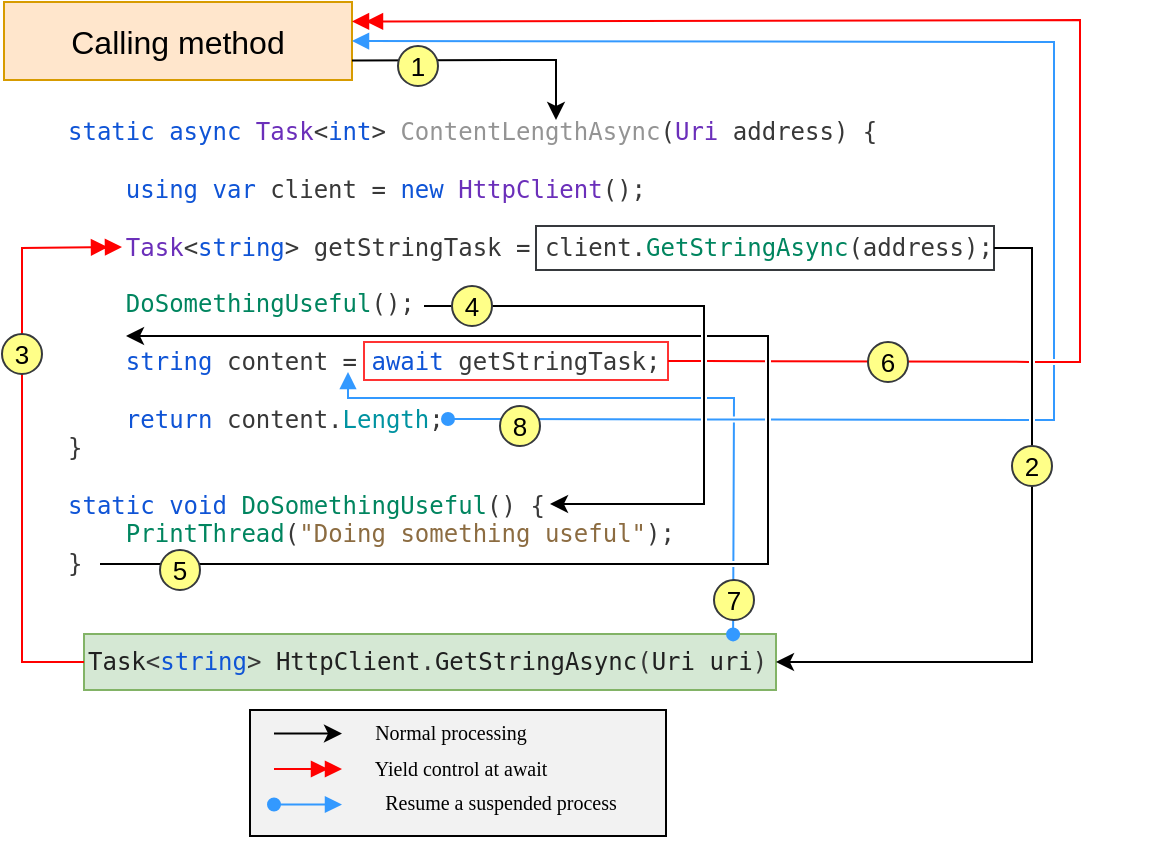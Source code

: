 <mxfile version="15.6.6" type="device"><diagram id="XdOjOBMQ5VbGjTz0ymuX" name="Page-1"><mxGraphModel dx="2062" dy="1132" grid="0" gridSize="10" guides="0" tooltips="1" connect="1" arrows="1" fold="1" page="1" pageScale="1" pageWidth="827" pageHeight="1169" math="0" shadow="0"><root><mxCell id="0"/><mxCell id="1" parent="0"/><mxCell id="fqASEIDKa3CRauMOWHVv-2" value="&lt;pre style=&quot;background-color: rgb(255 , 255 , 255) ; color: rgb(32 , 32 , 32) ; font-family: &amp;#34;jetbrains mono&amp;#34; , monospace ; font-size: 12px&quot;&gt;&lt;span style=&quot;color: rgb(15 , 84 , 214) ; font-size: 12px&quot;&gt;static async &lt;/span&gt;&lt;span style=&quot;color: rgb(107 , 47 , 186) ; font-size: 12px&quot;&gt;Task&lt;/span&gt;&lt;span style=&quot;color: rgb(56 , 56 , 56) ; font-size: 12px&quot;&gt;&amp;lt;&lt;/span&gt;&lt;span style=&quot;color: rgb(15 , 84 , 214) ; font-size: 12px&quot;&gt;int&lt;/span&gt;&lt;span style=&quot;color: rgb(56 , 56 , 56) ; font-size: 12px&quot;&gt;&amp;gt; &lt;/span&gt;&lt;span style=&quot;color: rgb(148 , 148 , 148) ; font-size: 12px&quot;&gt;ContentLengthAsync&lt;/span&gt;&lt;span style=&quot;color: rgb(56 , 56 , 56) ; font-size: 12px&quot;&gt;(&lt;/span&gt;&lt;span style=&quot;color: rgb(107 , 47 , 186) ; font-size: 12px&quot;&gt;Uri &lt;/span&gt;&lt;span style=&quot;color: rgb(56 , 56 , 56) ; font-size: 12px&quot;&gt;address) {&lt;br style=&quot;font-size: 12px&quot;&gt;&lt;/span&gt;&lt;span style=&quot;color: rgb(56 , 56 , 56) ; font-size: 12px&quot;&gt;    &lt;br style=&quot;font-size: 12px&quot;&gt;&lt;/span&gt;&lt;span style=&quot;color: rgb(56 , 56 , 56) ; font-size: 12px&quot;&gt;    &lt;/span&gt;&lt;span style=&quot;color: rgb(15 , 84 , 214) ; font-size: 12px&quot;&gt;using var &lt;/span&gt;&lt;span style=&quot;color: rgb(56 , 56 , 56) ; font-size: 12px&quot;&gt;client = &lt;/span&gt;&lt;span style=&quot;color: rgb(15 , 84 , 214) ; font-size: 12px&quot;&gt;new &lt;/span&gt;&lt;span style=&quot;color: rgb(107 , 47 , 186) ; font-size: 12px&quot;&gt;HttpClient&lt;/span&gt;&lt;span style=&quot;color: rgb(56 , 56 , 56) ; font-size: 12px&quot;&gt;();&lt;br style=&quot;font-size: 12px&quot;&gt;&lt;/span&gt;&lt;span style=&quot;color: rgb(56 , 56 , 56) ; font-size: 12px&quot;&gt;&lt;br style=&quot;font-size: 12px&quot;&gt;&lt;/span&gt;&lt;span style=&quot;color: rgb(56 , 56 , 56) ; font-size: 12px&quot;&gt;    &lt;/span&gt;&lt;span style=&quot;color: rgb(107 , 47 , 186) ; font-size: 12px&quot;&gt;Task&lt;/span&gt;&lt;span style=&quot;color: rgb(56 , 56 , 56) ; font-size: 12px&quot;&gt;&amp;lt;&lt;/span&gt;&lt;span style=&quot;color: rgb(15 , 84 , 214) ; font-size: 12px&quot;&gt;string&lt;/span&gt;&lt;span style=&quot;color: rgb(56 , 56 , 56) ; font-size: 12px&quot;&gt;&amp;gt; getStringTask = client.&lt;/span&gt;&lt;span style=&quot;color: rgb(0 , 133 , 95) ; font-size: 12px&quot;&gt;GetStringAsync&lt;/span&gt;&lt;span style=&quot;color: rgb(56 , 56 , 56) ; font-size: 12px&quot;&gt;(address);&lt;br style=&quot;font-size: 12px&quot;&gt;&lt;/span&gt;&lt;span style=&quot;color: rgb(56 , 56 , 56) ; font-size: 12px&quot;&gt;&lt;br style=&quot;font-size: 12px&quot;&gt;&lt;/span&gt;&lt;span style=&quot;color: rgb(56 , 56 , 56) ; font-size: 12px&quot;&gt;    &lt;/span&gt;&lt;span style=&quot;color: rgb(0 , 133 , 95) ; font-size: 12px&quot;&gt;DoSomethingUseful&lt;/span&gt;&lt;span style=&quot;color: rgb(56 , 56 , 56) ; font-size: 12px&quot;&gt;();&lt;br style=&quot;font-size: 12px&quot;&gt;&lt;/span&gt;&lt;span style=&quot;color: rgb(56 , 56 , 56) ; font-size: 12px&quot;&gt;&lt;br style=&quot;font-size: 12px&quot;&gt;&lt;/span&gt;&lt;span style=&quot;color: rgb(56 , 56 , 56) ; font-size: 12px&quot;&gt;    &lt;/span&gt;&lt;span style=&quot;color: rgb(15 , 84 , 214) ; font-size: 12px&quot;&gt;string &lt;/span&gt;&lt;span style=&quot;color: rgb(56 , 56 , 56) ; font-size: 12px&quot;&gt;content = &lt;/span&gt;&lt;span style=&quot;color: rgb(15 , 84 , 214) ; font-size: 12px&quot;&gt;await &lt;/span&gt;&lt;span style=&quot;color: rgb(56 , 56 , 56) ; font-size: 12px&quot;&gt;getStringTask;&lt;br style=&quot;font-size: 12px&quot;&gt;&lt;/span&gt;&lt;span style=&quot;color: rgb(56 , 56 , 56) ; font-size: 12px&quot;&gt;&lt;br style=&quot;font-size: 12px&quot;&gt;&lt;/span&gt;&lt;span style=&quot;color: rgb(56 , 56 , 56) ; font-size: 12px&quot;&gt;    &lt;/span&gt;&lt;span style=&quot;color: rgb(15 , 84 , 214) ; font-size: 12px&quot;&gt;return &lt;/span&gt;&lt;span style=&quot;color: rgb(56 , 56 , 56) ; font-size: 12px&quot;&gt;content.&lt;/span&gt;&lt;span style=&quot;color: rgb(0 , 147 , 161) ; font-size: 12px&quot;&gt;Length&lt;/span&gt;&lt;span style=&quot;color: rgb(56 , 56 , 56) ; font-size: 12px&quot;&gt;;&lt;br style=&quot;font-size: 12px&quot;&gt;&lt;/span&gt;&lt;span style=&quot;color: rgb(56 , 56 , 56) ; font-size: 12px&quot;&gt;}&lt;br style=&quot;font-size: 12px&quot;&gt;&lt;/span&gt;&lt;span style=&quot;color: rgb(56 , 56 , 56) ; font-size: 12px&quot;&gt;&lt;br style=&quot;font-size: 12px&quot;&gt;&lt;/span&gt;&lt;span style=&quot;color: rgb(15 , 84 , 214) ; font-size: 12px&quot;&gt;static void &lt;/span&gt;&lt;span style=&quot;color: rgb(0 , 133 , 95) ; font-size: 12px&quot;&gt;DoSomethingUseful&lt;/span&gt;&lt;span style=&quot;color: rgb(56 , 56 , 56) ; font-size: 12px&quot;&gt;() {&lt;/span&gt;&lt;span style=&quot;color: rgb(56 , 56 , 56) ; background-color: rgb(228 , 213 , 248) ; font-size: 12px&quot;&gt;&lt;/span&gt;&lt;span style=&quot;color: rgb(56 , 56 , 56) ; font-size: 12px&quot;&gt;&lt;br style=&quot;font-size: 12px&quot;&gt;&lt;/span&gt;&lt;span style=&quot;color: rgb(56 , 56 , 56) ; font-size: 12px&quot;&gt;    &lt;/span&gt;&lt;span style=&quot;color: rgb(0 , 133 , 95) ; font-size: 12px&quot;&gt;PrintThread&lt;/span&gt;&lt;span style=&quot;color: rgb(56 , 56 , 56) ; font-size: 12px&quot;&gt;(&lt;/span&gt;&lt;span style=&quot;color: rgb(140 , 108 , 65) ; font-size: 12px&quot;&gt;&quot;Doing something useful&quot;&lt;/span&gt;&lt;span style=&quot;color: rgb(56 , 56 , 56) ; font-size: 12px&quot;&gt;);&lt;br style=&quot;font-size: 12px&quot;&gt;&lt;span style=&quot;color: rgb(56 , 56 , 56) ; font-size: 12px&quot;&gt;}&lt;/span&gt;&lt;/span&gt;&lt;/pre&gt;" style="text;whiteSpace=wrap;html=1;fontSize=12;" parent="1" vertex="1"><mxGeometry x="39" y="90" width="550" height="350" as="geometry"/></mxCell><mxCell id="fqASEIDKa3CRauMOWHVv-3" value="Calling method" style="rounded=0;whiteSpace=wrap;html=1;fontSize=16;fillColor=#ffe6cc;strokeColor=#d79b00;" parent="1" vertex="1"><mxGeometry x="9" y="51" width="174" height="39" as="geometry"/></mxCell><mxCell id="fqASEIDKa3CRauMOWHVv-4" value="" style="endArrow=classic;html=1;rounded=0;fontSize=16;exitX=1;exitY=0.75;exitDx=0;exitDy=0;entryX=0.25;entryY=0;entryDx=0;entryDy=0;fillColor=none;" parent="1" source="fqASEIDKa3CRauMOWHVv-3" target="fqASEIDKa3CRauMOWHVv-5" edge="1"><mxGeometry width="50" height="50" relative="1" as="geometry"><mxPoint x="430" y="320" as="sourcePoint"/><mxPoint x="410" y="20" as="targetPoint"/><Array as="points"><mxPoint x="285" y="80"/></Array></mxGeometry></mxCell><mxCell id="fqASEIDKa3CRauMOWHVv-5" value="" style="rounded=0;whiteSpace=wrap;html=1;fontSize=16;fillColor=none;strokeColor=none;" parent="1" vertex="1"><mxGeometry x="255" y="110" width="120" height="60" as="geometry"/></mxCell><mxCell id="fqASEIDKa3CRauMOWHVv-9" value="" style="rounded=0;whiteSpace=wrap;html=1;fontSize=12;verticalAlign=middle;fillColor=none;strokeColor=#36393d;fillOpacity=30;" parent="1" vertex="1"><mxGeometry x="275" y="163" width="229" height="22" as="geometry"/></mxCell><mxCell id="fqASEIDKa3CRauMOWHVv-11" value="&lt;pre style=&quot;color: rgb(32, 32, 32); font-family: &amp;quot;jetbrains mono&amp;quot;, monospace;&quot;&gt;Task&lt;span style=&quot;color: #383838&quot;&gt;&amp;lt;&lt;/span&gt;&lt;span style=&quot;color: #0f54d6&quot;&gt;string&lt;/span&gt;&lt;span style=&quot;color: #383838&quot;&gt;&amp;gt; &lt;/span&gt;HttpClient&lt;span style=&quot;color: #383838&quot;&gt;.&lt;/span&gt;GetStringAsync&lt;span style=&quot;color: #383838&quot;&gt;(&lt;/span&gt;Uri uri&lt;span style=&quot;color: #383838&quot;&gt;)&lt;/span&gt;&lt;/pre&gt;" style="text;whiteSpace=wrap;html=1;fontSize=12;fillColor=#d5e8d4;strokeColor=#82b366;labelBackgroundColor=none;verticalAlign=middle;" parent="1" vertex="1"><mxGeometry x="49" y="367" width="346" height="28" as="geometry"/></mxCell><mxCell id="fqASEIDKa3CRauMOWHVv-13" value="" style="endArrow=classic;html=1;rounded=0;fontSize=12;exitX=1;exitY=0.5;exitDx=0;exitDy=0;entryX=1;entryY=0.5;entryDx=0;entryDy=0;startArrow=none;" parent="1" source="fqASEIDKa3CRauMOWHVv-9" target="fqASEIDKa3CRauMOWHVv-11" edge="1"><mxGeometry width="50" height="50" relative="1" as="geometry"><mxPoint x="448" y="227" as="sourcePoint"/><mxPoint x="543" y="159" as="targetPoint"/><Array as="points"><mxPoint x="523" y="174"/><mxPoint x="523" y="381"/></Array></mxGeometry></mxCell><mxCell id="fqASEIDKa3CRauMOWHVv-14" value="1" style="ellipse;whiteSpace=wrap;html=1;aspect=fixed;fontSize=13;fillColor=#ffff88;strokeColor=#36393d;verticalAlign=middle;" parent="1" vertex="1"><mxGeometry x="206" y="73" width="20" height="20" as="geometry"/></mxCell><mxCell id="fqASEIDKa3CRauMOWHVv-16" value="2" style="ellipse;whiteSpace=wrap;html=1;aspect=fixed;fontSize=13;fillColor=#ffff88;strokeColor=#36393d;verticalAlign=middle;" parent="1" vertex="1"><mxGeometry x="513" y="273" width="20" height="20" as="geometry"/></mxCell><mxCell id="fqASEIDKa3CRauMOWHVv-17" value="" style="endArrow=doubleBlock;html=1;rounded=0;fontSize=12;exitX=0;exitY=0.5;exitDx=0;exitDy=0;entryX=0;entryY=0.5;entryDx=0;entryDy=0;strokeColor=#FF0000;endFill=1;" parent="1" source="fqASEIDKa3CRauMOWHVv-11" target="fqASEIDKa3CRauMOWHVv-18" edge="1"><mxGeometry width="50" height="50" relative="1" as="geometry"><mxPoint x="197" y="248" as="sourcePoint"/><mxPoint x="18" y="175" as="targetPoint"/><Array as="points"><mxPoint x="18" y="381"/><mxPoint x="18" y="174"/></Array></mxGeometry></mxCell><mxCell id="fqASEIDKa3CRauMOWHVv-18" value="" style="rounded=0;whiteSpace=wrap;html=1;labelBackgroundColor=none;fontSize=12;gradientColor=none;verticalAlign=middle;fillColor=none;strokeColor=none;" parent="1" vertex="1"><mxGeometry x="68" y="165" width="88" height="17" as="geometry"/></mxCell><mxCell id="fqASEIDKa3CRauMOWHVv-19" value="3" style="ellipse;whiteSpace=wrap;html=1;aspect=fixed;fontSize=13;fillColor=#ffff88;strokeColor=#36393d;verticalAlign=middle;" parent="1" vertex="1"><mxGeometry x="8" y="217" width="20" height="20" as="geometry"/></mxCell><mxCell id="fqASEIDKa3CRauMOWHVv-20" value="" style="rounded=0;whiteSpace=wrap;html=1;labelBackgroundColor=none;fontSize=12;fillColor=none;gradientColor=none;verticalAlign=middle;strokeColor=none;" parent="1" vertex="1"><mxGeometry x="65" y="192" width="154" height="22" as="geometry"/></mxCell><mxCell id="fqASEIDKa3CRauMOWHVv-21" value="" style="rounded=0;whiteSpace=wrap;html=1;labelBackgroundColor=none;fontSize=12;fillColor=none;gradientColor=none;verticalAlign=middle;strokeColor=none;" parent="1" vertex="1"><mxGeometry x="103" y="292" width="179" height="20" as="geometry"/></mxCell><mxCell id="fqASEIDKa3CRauMOWHVv-22" value="" style="endArrow=classic;html=1;rounded=0;fontSize=12;exitX=1;exitY=0.5;exitDx=0;exitDy=0;entryX=1;entryY=0.5;entryDx=0;entryDy=0;" parent="1" source="fqASEIDKa3CRauMOWHVv-20" target="fqASEIDKa3CRauMOWHVv-21" edge="1"><mxGeometry width="50" height="50" relative="1" as="geometry"><mxPoint x="204" y="267" as="sourcePoint"/><mxPoint x="254" y="217" as="targetPoint"/><Array as="points"><mxPoint x="359" y="203"/><mxPoint x="359" y="302"/></Array></mxGeometry></mxCell><mxCell id="fqASEIDKa3CRauMOWHVv-23" value="4" style="ellipse;whiteSpace=wrap;html=1;aspect=fixed;fontSize=13;fillColor=#ffff88;strokeColor=#36393d;verticalAlign=middle;" parent="1" vertex="1"><mxGeometry x="233" y="193" width="20" height="20" as="geometry"/></mxCell><mxCell id="fqASEIDKa3CRauMOWHVv-24" value="" style="rounded=0;whiteSpace=wrap;html=1;labelBackgroundColor=none;fontSize=12;fillColor=none;gradientColor=none;verticalAlign=middle;strokeColor=none;" parent="1" vertex="1"><mxGeometry x="34" y="322" width="23" height="20" as="geometry"/></mxCell><mxCell id="fqASEIDKa3CRauMOWHVv-25" value="" style="rounded=0;whiteSpace=wrap;html=1;labelBackgroundColor=none;fontSize=12;fillColor=none;gradientColor=none;verticalAlign=middle;strokeColor=none;" parent="1" vertex="1"><mxGeometry x="11" y="211" width="59" height="14" as="geometry"/></mxCell><mxCell id="fqASEIDKa3CRauMOWHVv-26" value="" style="endArrow=classic;html=1;rounded=0;fontSize=12;exitX=1;exitY=0.5;exitDx=0;exitDy=0;entryX=1;entryY=0.5;entryDx=0;entryDy=0;jumpStyle=gap;jumpSize=3;" parent="1" source="fqASEIDKa3CRauMOWHVv-24" target="fqASEIDKa3CRauMOWHVv-25" edge="1"><mxGeometry width="50" height="50" relative="1" as="geometry"><mxPoint x="204" y="267" as="sourcePoint"/><mxPoint x="254" y="217" as="targetPoint"/><Array as="points"><mxPoint x="391" y="332"/><mxPoint x="391" y="218"/></Array></mxGeometry></mxCell><mxCell id="fqASEIDKa3CRauMOWHVv-27" value="" style="rounded=0;whiteSpace=wrap;html=1;labelBackgroundColor=none;fontSize=12;fillColor=none;verticalAlign=middle;strokeColor=#FF3333;strokeOpacity=100;fillOpacity=30;" parent="1" vertex="1"><mxGeometry x="189" y="221" width="152" height="19" as="geometry"/></mxCell><mxCell id="fqASEIDKa3CRauMOWHVv-28" value="" style="endArrow=doubleBlock;html=1;rounded=0;fontSize=12;exitX=1;exitY=0.5;exitDx=0;exitDy=0;entryX=1;entryY=0.25;entryDx=0;entryDy=0;strokeColor=#FF0000;endFill=1;jumpStyle=gap;jumpSize=3;" parent="1" source="fqASEIDKa3CRauMOWHVv-27" target="fqASEIDKa3CRauMOWHVv-3" edge="1"><mxGeometry width="50" height="50" relative="1" as="geometry"><mxPoint x="59" y="391" as="sourcePoint"/><mxPoint x="78" y="183.5" as="targetPoint"/><Array as="points"><mxPoint x="547" y="231"/><mxPoint x="547" y="60"/></Array></mxGeometry></mxCell><mxCell id="fqASEIDKa3CRauMOWHVv-29" value="5" style="ellipse;whiteSpace=wrap;html=1;aspect=fixed;fontSize=13;fillColor=#ffff88;strokeColor=#36393d;verticalAlign=middle;" parent="1" vertex="1"><mxGeometry x="87" y="325" width="20" height="20" as="geometry"/></mxCell><mxCell id="fqASEIDKa3CRauMOWHVv-30" value="" style="endArrow=oval;html=1;rounded=0;fontSize=12;strokeColor=#3399FF;jumpStyle=gap;jumpSize=3;exitX=1;exitY=0.5;exitDx=0;exitDy=0;entryX=1;entryY=0.5;entryDx=0;entryDy=0;endFill=1;startArrow=block;startFill=1;" parent="1" source="fqASEIDKa3CRauMOWHVv-3" target="fqASEIDKa3CRauMOWHVv-31" edge="1"><mxGeometry width="50" height="50" relative="1" as="geometry"><mxPoint x="217" y="238" as="sourcePoint"/><mxPoint x="492" y="70" as="targetPoint"/><Array as="points"><mxPoint x="534" y="71"/><mxPoint x="534" y="260"/><mxPoint x="320" y="260"/></Array></mxGeometry></mxCell><mxCell id="fqASEIDKa3CRauMOWHVv-31" value="" style="rounded=0;whiteSpace=wrap;html=1;labelBackgroundColor=none;fontSize=12;strokeColor=none;fillColor=none;gradientColor=none;verticalAlign=middle;" parent="1" vertex="1"><mxGeometry x="212" y="250" width="19" height="19" as="geometry"/></mxCell><mxCell id="fqASEIDKa3CRauMOWHVv-32" value="" style="endArrow=oval;html=1;rounded=0;fontSize=12;strokeColor=#3399FF;jumpStyle=gap;jumpSize=3;entryX=0.938;entryY=0.007;entryDx=0;entryDy=0;endFill=1;startArrow=block;startFill=1;entryPerimeter=0;exitX=0.5;exitY=1;exitDx=0;exitDy=0;" parent="1" source="fqASEIDKa3CRauMOWHVv-33" target="fqASEIDKa3CRauMOWHVv-11" edge="1"><mxGeometry width="50" height="50" relative="1" as="geometry"><mxPoint x="655" y="210" as="sourcePoint"/><mxPoint x="241" y="269.5" as="targetPoint"/><Array as="points"><mxPoint x="181" y="249"/><mxPoint x="374" y="249"/></Array></mxGeometry></mxCell><mxCell id="fqASEIDKa3CRauMOWHVv-33" value="" style="rounded=0;whiteSpace=wrap;html=1;labelBackgroundColor=none;fontSize=12;strokeColor=none;fillColor=none;gradientColor=none;verticalAlign=middle;" parent="1" vertex="1"><mxGeometry x="170" y="217" width="22" height="19" as="geometry"/></mxCell><mxCell id="fqASEIDKa3CRauMOWHVv-34" value="6" style="ellipse;whiteSpace=wrap;html=1;aspect=fixed;fontSize=13;fillColor=#ffff88;strokeColor=#36393d;verticalAlign=middle;" parent="1" vertex="1"><mxGeometry x="441" y="221" width="20" height="20" as="geometry"/></mxCell><mxCell id="fqASEIDKa3CRauMOWHVv-35" value="7" style="ellipse;whiteSpace=wrap;html=1;aspect=fixed;fontSize=13;fillColor=#ffff88;strokeColor=#36393d;verticalAlign=middle;" parent="1" vertex="1"><mxGeometry x="364" y="340" width="20" height="20" as="geometry"/></mxCell><mxCell id="fqASEIDKa3CRauMOWHVv-36" value="8" style="ellipse;whiteSpace=wrap;html=1;aspect=fixed;fontSize=13;fillColor=#ffff88;strokeColor=#36393d;verticalAlign=middle;" parent="1" vertex="1"><mxGeometry x="257" y="253" width="20" height="20" as="geometry"/></mxCell><mxCell id="fqASEIDKa3CRauMOWHVv-46" value="" style="group" parent="1" vertex="1" connectable="0"><mxGeometry x="19" y="399" width="340" height="71" as="geometry"/></mxCell><mxCell id="fqASEIDKa3CRauMOWHVv-45" value="" style="rounded=0;whiteSpace=wrap;html=1;labelBackgroundColor=none;fontSize=10;strokeColor=#000000;fillColor=#F2F2F2;verticalAlign=middle;fillOpacity=100;" parent="fqASEIDKa3CRauMOWHVv-46" vertex="1"><mxGeometry x="113" y="6" width="208" height="63" as="geometry"/></mxCell><mxCell id="fqASEIDKa3CRauMOWHVv-39" value="" style="rounded=0;whiteSpace=wrap;html=1;labelBackgroundColor=none;fontSize=12;strokeColor=none;fillColor=none;gradientColor=none;verticalAlign=middle;" parent="fqASEIDKa3CRauMOWHVv-46" vertex="1"><mxGeometry x="159" width="132" height="71" as="geometry"/></mxCell><mxCell id="fqASEIDKa3CRauMOWHVv-40" value="" style="endArrow=oval;html=1;rounded=0;fontSize=12;strokeColor=#3399FF;jumpStyle=gap;jumpSize=3;endFill=1;startArrow=block;startFill=1;exitX=0;exitY=0.75;exitDx=0;exitDy=0;entryX=1;entryY=0.75;entryDx=0;entryDy=0;" parent="fqASEIDKa3CRauMOWHVv-46" source="fqASEIDKa3CRauMOWHVv-39" target="fqASEIDKa3CRauMOWHVv-41" edge="1"><mxGeometry width="50" height="50" relative="1" as="geometry"><mxPoint x="191" y="-182.0" as="sourcePoint"/><mxPoint x="119" y="56" as="targetPoint"/><Array as="points"/></mxGeometry></mxCell><mxCell id="fqASEIDKa3CRauMOWHVv-41" value="" style="rounded=0;whiteSpace=wrap;html=1;labelBackgroundColor=none;fontSize=12;strokeColor=none;fillColor=none;gradientColor=none;verticalAlign=middle;" parent="fqASEIDKa3CRauMOWHVv-46" vertex="1"><mxGeometry width="125" height="71" as="geometry"/></mxCell><mxCell id="fqASEIDKa3CRauMOWHVv-37" value="" style="endArrow=classic;html=1;rounded=0;fontSize=12;strokeColor=#000000;jumpStyle=gap;jumpSize=3;entryX=0;entryY=0.25;entryDx=0;entryDy=0;exitX=1;exitY=0.25;exitDx=0;exitDy=0;" parent="fqASEIDKa3CRauMOWHVv-46" source="fqASEIDKa3CRauMOWHVv-41" target="fqASEIDKa3CRauMOWHVv-39" edge="1"><mxGeometry width="50" height="50" relative="1" as="geometry"><mxPoint x="116" y="26" as="sourcePoint"/><mxPoint x="149" y="31" as="targetPoint"/></mxGeometry></mxCell><mxCell id="fqASEIDKa3CRauMOWHVv-38" value="" style="endArrow=doubleBlock;html=1;rounded=0;fontSize=12;strokeColor=#FF0000;endFill=1;exitX=1;exitY=0.5;exitDx=0;exitDy=0;" parent="fqASEIDKa3CRauMOWHVv-46" source="fqASEIDKa3CRauMOWHVv-41" target="fqASEIDKa3CRauMOWHVv-39" edge="1"><mxGeometry width="50" height="50" relative="1" as="geometry"><mxPoint x="115" y="39" as="sourcePoint"/><mxPoint x="148" y="39" as="targetPoint"/><Array as="points"/></mxGeometry></mxCell><mxCell id="fqASEIDKa3CRauMOWHVv-42" value="Normal processing" style="text;html=1;strokeColor=none;fillColor=none;align=center;verticalAlign=middle;whiteSpace=wrap;rounded=0;labelBackgroundColor=none;fontSize=10;fontFamily=IBM Plex Sans;fontSource=https%3A%2F%2Ffonts.googleapis.com%2Fcss%3Ffamily%3DIBM%2BPlex%2BSans;" parent="fqASEIDKa3CRauMOWHVv-46" vertex="1"><mxGeometry x="141" y="2" width="145" height="30" as="geometry"/></mxCell><mxCell id="fqASEIDKa3CRauMOWHVv-43" value="Yield control at await" style="text;html=1;strokeColor=none;fillColor=none;align=center;verticalAlign=middle;whiteSpace=wrap;rounded=0;labelBackgroundColor=none;fontSize=10;fontFamily=IBM Plex Sans;fontSource=https%3A%2F%2Ffonts.googleapis.com%2Fcss%3Ffamily%3DIBM%2BPlex%2BSans;" parent="fqASEIDKa3CRauMOWHVv-46" vertex="1"><mxGeometry x="146" y="20" width="145" height="30" as="geometry"/></mxCell><mxCell id="fqASEIDKa3CRauMOWHVv-44" value="Resume a suspended process" style="text;html=1;strokeColor=none;fillColor=none;align=center;verticalAlign=middle;whiteSpace=wrap;rounded=0;labelBackgroundColor=none;fontSize=10;fontFamily=IBM Plex Sans;fontSource=https%3A%2F%2Ffonts.googleapis.com%2Fcss%3Ffamily%3DIBM%2BPlex%2BSans;" parent="fqASEIDKa3CRauMOWHVv-46" vertex="1"><mxGeometry x="137" y="37" width="203" height="30" as="geometry"/></mxCell></root></mxGraphModel></diagram></mxfile>
